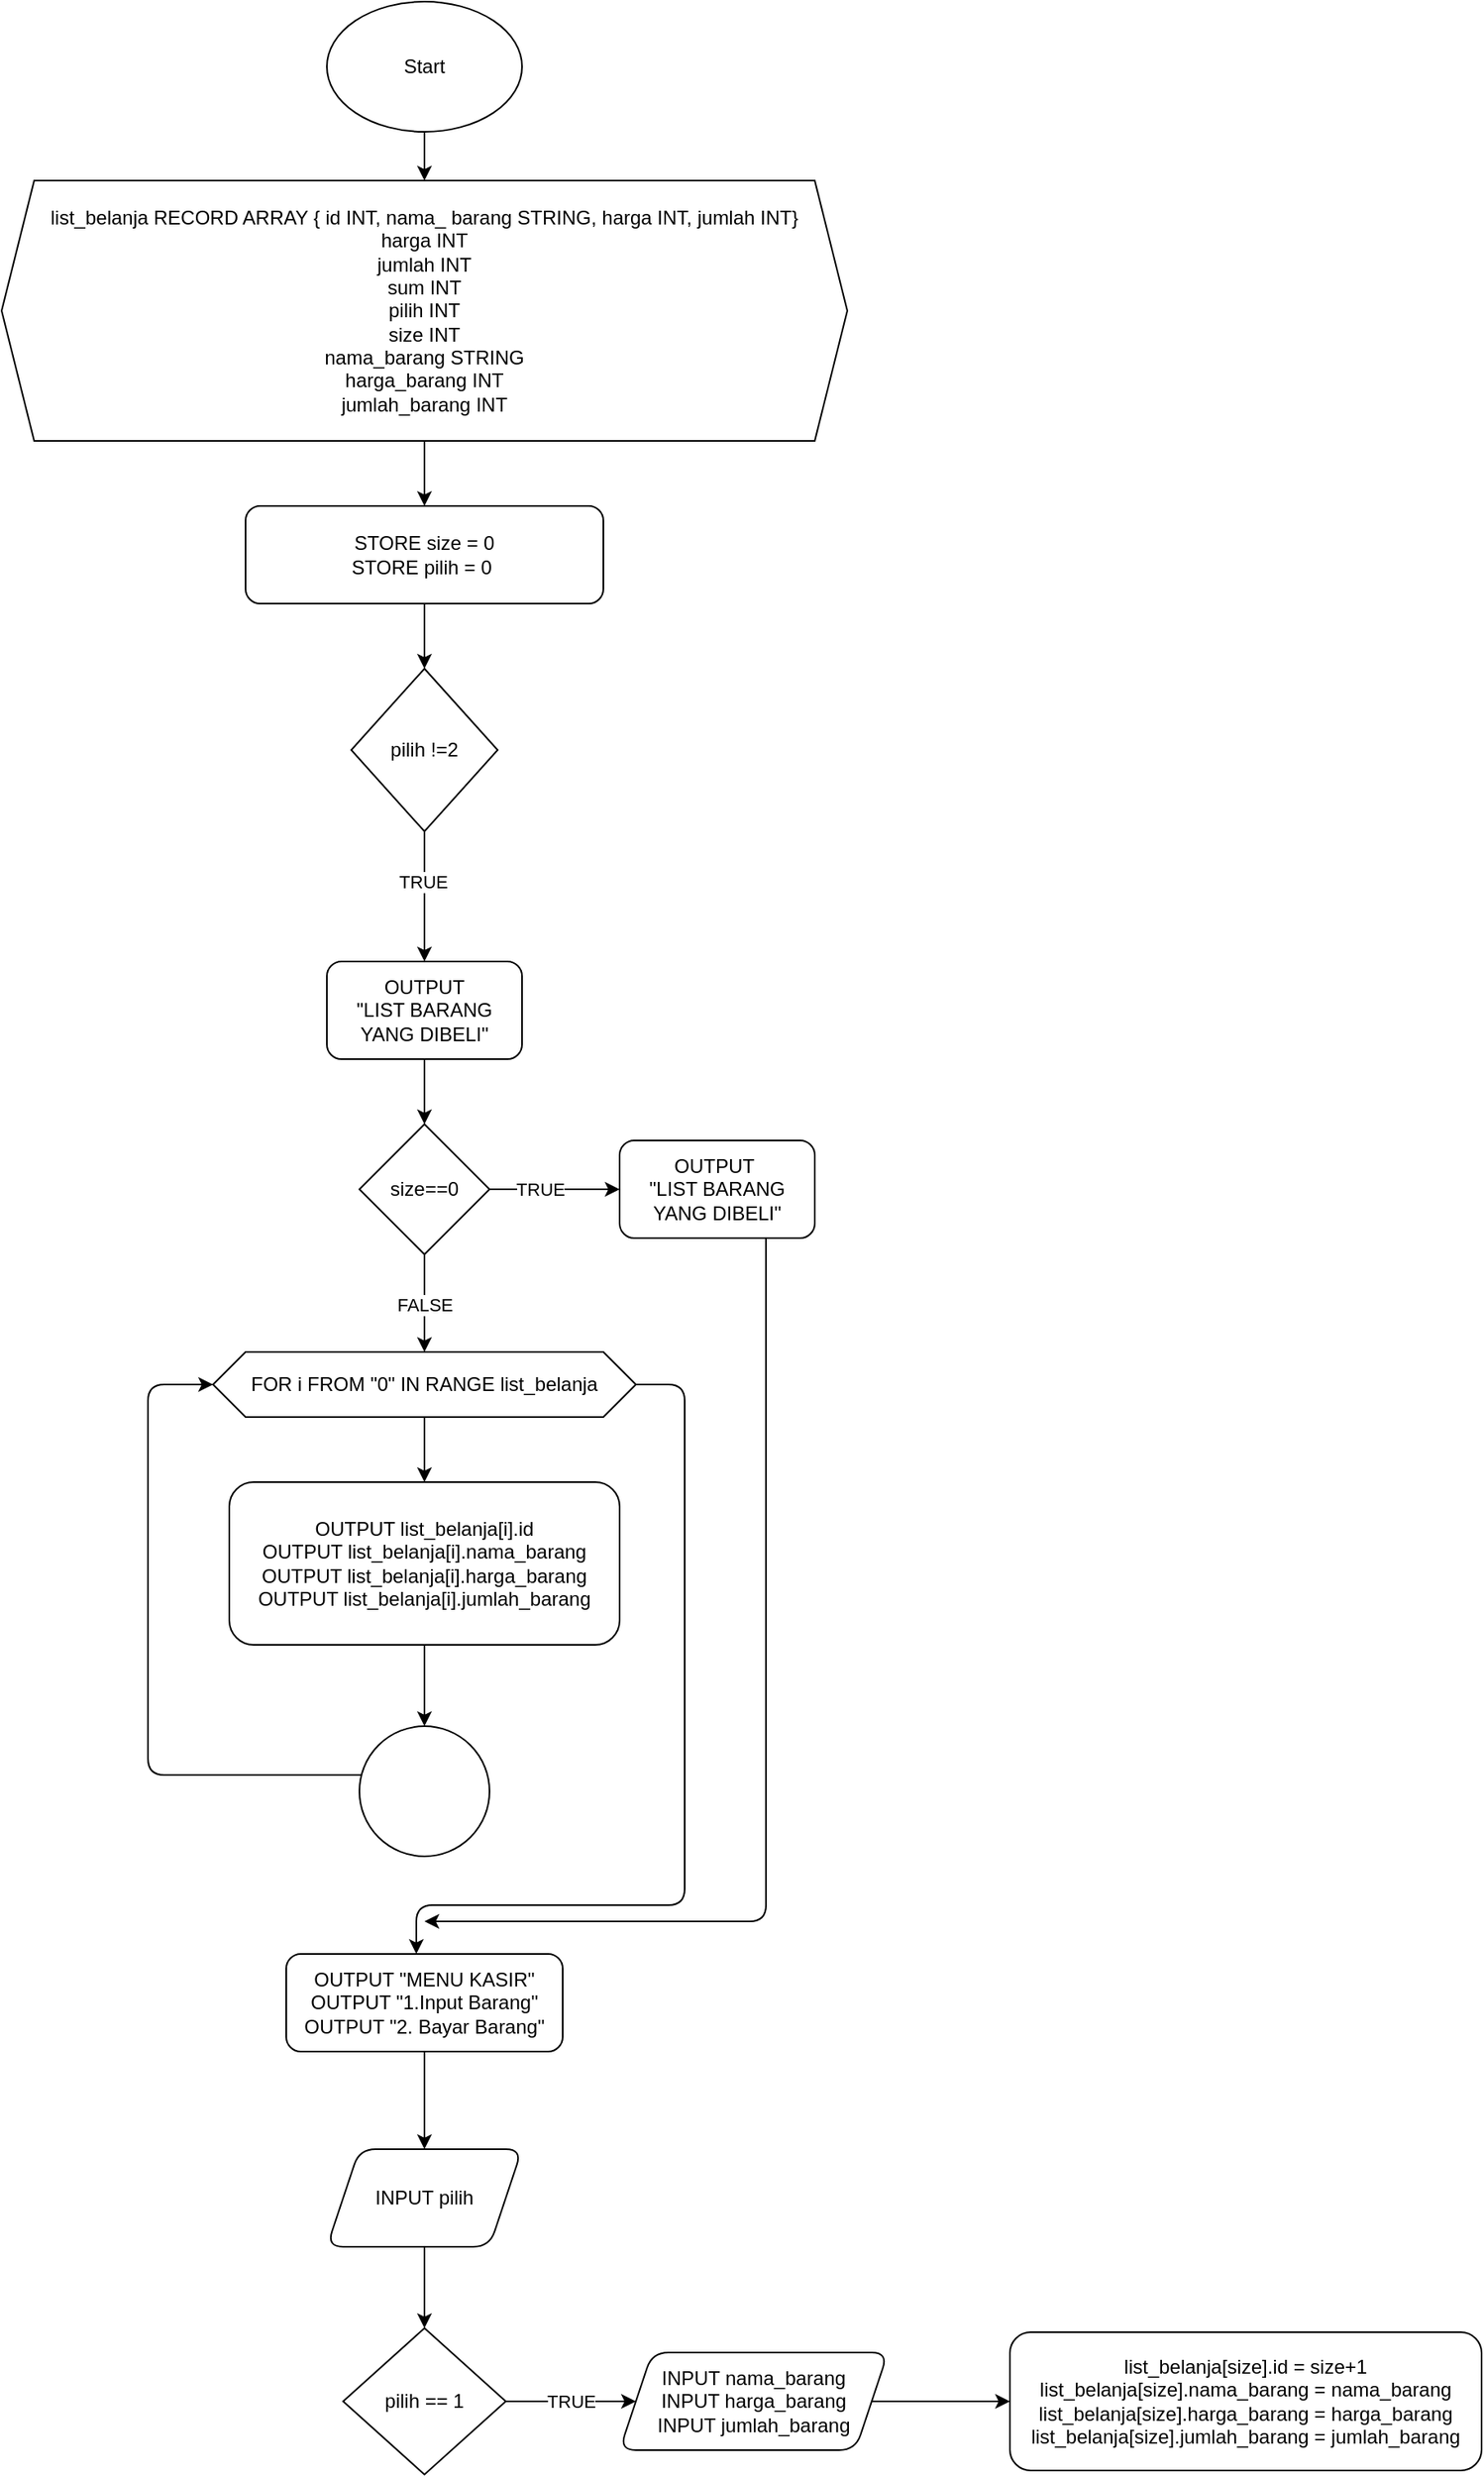 <mxfile>
    <diagram id="lXeVWc8YDZm5grh5temW" name="Page-1">
        <mxGraphModel dx="1561" dy="267" grid="1" gridSize="10" guides="1" tooltips="1" connect="1" arrows="1" fold="1" page="1" pageScale="1" pageWidth="850" pageHeight="1100" math="0" shadow="0">
            <root>
                <mxCell id="0"/>
                <mxCell id="1" parent="0"/>
                <mxCell id="4" value="" style="edgeStyle=none;html=1;" edge="1" parent="1" source="2" target="3">
                    <mxGeometry relative="1" as="geometry"/>
                </mxCell>
                <mxCell id="2" value="Start" style="ellipse;whiteSpace=wrap;html=1;" vertex="1" parent="1">
                    <mxGeometry x="110" y="10" width="120" height="80" as="geometry"/>
                </mxCell>
                <mxCell id="6" value="" style="edgeStyle=none;html=1;" edge="1" parent="1" source="3" target="5">
                    <mxGeometry relative="1" as="geometry"/>
                </mxCell>
                <mxCell id="3" value="list_belanja RECORD ARRAY { id INT, nama_ barang STRING, harga INT, jumlah INT}&lt;br&gt;harga INT&lt;br&gt;jumlah INT&lt;br&gt;sum INT&lt;br&gt;pilih INT&lt;br&gt;size INT&lt;br&gt;nama_barang STRING&lt;br&gt;harga_barang INT&lt;br&gt;jumlah_barang INT&lt;br&gt;" style="shape=hexagon;perimeter=hexagonPerimeter2;whiteSpace=wrap;html=1;fixedSize=1;fillColor=none;" vertex="1" parent="1">
                    <mxGeometry x="-90" y="120" width="520" height="160" as="geometry"/>
                </mxCell>
                <mxCell id="8" value="" style="edgeStyle=none;html=1;" edge="1" parent="1" source="5">
                    <mxGeometry relative="1" as="geometry">
                        <mxPoint x="170" y="420" as="targetPoint"/>
                    </mxGeometry>
                </mxCell>
                <mxCell id="5" value="STORE size = 0&lt;br&gt;STORE pilih = 0&amp;nbsp;" style="rounded=1;whiteSpace=wrap;html=1;fillColor=none;" vertex="1" parent="1">
                    <mxGeometry x="60" y="320" width="220" height="60" as="geometry"/>
                </mxCell>
                <mxCell id="11" value="" style="edgeStyle=none;html=1;" edge="1" parent="1" source="9" target="10">
                    <mxGeometry relative="1" as="geometry"/>
                </mxCell>
                <mxCell id="12" value="TRUE" style="edgeLabel;html=1;align=center;verticalAlign=middle;resizable=0;points=[];" vertex="1" connectable="0" parent="11">
                    <mxGeometry x="-0.237" y="-1" relative="1" as="geometry">
                        <mxPoint as="offset"/>
                    </mxGeometry>
                </mxCell>
                <mxCell id="9" value="pilih !=2" style="rhombus;whiteSpace=wrap;html=1;fillColor=none;" vertex="1" parent="1">
                    <mxGeometry x="125" y="420" width="90" height="100" as="geometry"/>
                </mxCell>
                <mxCell id="14" value="" style="edgeStyle=none;html=1;" edge="1" parent="1" source="10" target="13">
                    <mxGeometry relative="1" as="geometry"/>
                </mxCell>
                <mxCell id="10" value="OUTPUT&lt;br&gt;&quot;LIST BARANG YANG DIBELI&quot;" style="rounded=1;whiteSpace=wrap;html=1;fillColor=none;" vertex="1" parent="1">
                    <mxGeometry x="110" y="600" width="120" height="60" as="geometry"/>
                </mxCell>
                <mxCell id="18" value="" style="edgeStyle=none;html=1;" edge="1" parent="1" source="13" target="17">
                    <mxGeometry relative="1" as="geometry"/>
                </mxCell>
                <mxCell id="19" value="TRUE" style="edgeLabel;html=1;align=center;verticalAlign=middle;resizable=0;points=[];" vertex="1" connectable="0" parent="18">
                    <mxGeometry x="-0.247" y="-1" relative="1" as="geometry">
                        <mxPoint x="1" y="-1" as="offset"/>
                    </mxGeometry>
                </mxCell>
                <mxCell id="21" value="" style="edgeStyle=none;html=1;" edge="1" parent="1" source="13" target="20">
                    <mxGeometry relative="1" as="geometry"/>
                </mxCell>
                <mxCell id="22" value="FALSE" style="edgeLabel;html=1;align=center;verticalAlign=middle;resizable=0;points=[];" vertex="1" connectable="0" parent="21">
                    <mxGeometry x="-0.425" relative="1" as="geometry">
                        <mxPoint y="13" as="offset"/>
                    </mxGeometry>
                </mxCell>
                <mxCell id="13" value="size==0" style="rhombus;whiteSpace=wrap;html=1;fillColor=none;" vertex="1" parent="1">
                    <mxGeometry x="130" y="700" width="80" height="80" as="geometry"/>
                </mxCell>
                <mxCell id="32" style="html=1;edgeStyle=orthogonalEdgeStyle;" edge="1" parent="1" source="17">
                    <mxGeometry relative="1" as="geometry">
                        <mxPoint x="170" y="1190" as="targetPoint"/>
                        <Array as="points">
                            <mxPoint x="380" y="1190"/>
                        </Array>
                    </mxGeometry>
                </mxCell>
                <mxCell id="17" value="OUTPUT&amp;nbsp;&lt;br&gt;&quot;LIST BARANG YANG DIBELI&quot;" style="rounded=1;whiteSpace=wrap;html=1;fillColor=none;" vertex="1" parent="1">
                    <mxGeometry x="290" y="710" width="120" height="60" as="geometry"/>
                </mxCell>
                <mxCell id="24" value="" style="edgeStyle=none;html=1;" edge="1" parent="1" source="20" target="23">
                    <mxGeometry relative="1" as="geometry"/>
                </mxCell>
                <mxCell id="31" style="edgeStyle=orthogonalEdgeStyle;html=1;" edge="1" parent="1" source="20" target="29">
                    <mxGeometry relative="1" as="geometry">
                        <Array as="points">
                            <mxPoint x="330" y="860"/>
                            <mxPoint x="330" y="1180"/>
                            <mxPoint x="165" y="1180"/>
                        </Array>
                    </mxGeometry>
                </mxCell>
                <mxCell id="20" value="FOR i FROM &quot;0&quot; IN RANGE list_belanja" style="shape=hexagon;perimeter=hexagonPerimeter2;whiteSpace=wrap;html=1;fixedSize=1;fillColor=none;strokeWidth=1;perimeterSpacing=0;" vertex="1" parent="1">
                    <mxGeometry x="40" y="840" width="260" height="40" as="geometry"/>
                </mxCell>
                <mxCell id="26" value="" style="edgeStyle=none;html=1;" edge="1" parent="1" source="23" target="25">
                    <mxGeometry relative="1" as="geometry"/>
                </mxCell>
                <mxCell id="23" value="OUTPUT list_belanja[i].id&lt;br&gt;OUTPUT list_belanja[i].nama_barang&lt;br&gt;OUTPUT list_belanja[i].harga_barang&lt;br&gt;OUTPUT list_belanja[i].jumlah_barang" style="rounded=1;whiteSpace=wrap;html=1;fillColor=none;strokeWidth=1;" vertex="1" parent="1">
                    <mxGeometry x="50" y="920" width="240" height="100" as="geometry"/>
                </mxCell>
                <mxCell id="27" style="edgeStyle=orthogonalEdgeStyle;html=1;entryX=0;entryY=0.5;entryDx=0;entryDy=0;" edge="1" parent="1" source="25" target="20">
                    <mxGeometry relative="1" as="geometry">
                        <Array as="points">
                            <mxPoint y="1100"/>
                            <mxPoint y="860"/>
                        </Array>
                    </mxGeometry>
                </mxCell>
                <mxCell id="25" value="" style="ellipse;whiteSpace=wrap;html=1;aspect=fixed;strokeWidth=1;fillColor=none;" vertex="1" parent="1">
                    <mxGeometry x="130" y="1070" width="80" height="80" as="geometry"/>
                </mxCell>
                <mxCell id="34" value="" style="edgeStyle=orthogonalEdgeStyle;html=1;" edge="1" parent="1" source="29" target="33">
                    <mxGeometry relative="1" as="geometry"/>
                </mxCell>
                <mxCell id="29" value="OUTPUT &quot;MENU KASIR&quot;&lt;br&gt;OUTPUT &quot;1.Input Barang&quot;&lt;br&gt;OUTPUT &quot;2. Bayar Barang&quot;" style="rounded=1;whiteSpace=wrap;html=1;strokeWidth=1;fillColor=none;" vertex="1" parent="1">
                    <mxGeometry x="85" y="1210" width="170" height="60" as="geometry"/>
                </mxCell>
                <mxCell id="36" value="" style="edgeStyle=orthogonalEdgeStyle;html=1;" edge="1" parent="1" source="33" target="35">
                    <mxGeometry relative="1" as="geometry"/>
                </mxCell>
                <mxCell id="33" value="INPUT pilih" style="shape=parallelogram;perimeter=parallelogramPerimeter;whiteSpace=wrap;html=1;fixedSize=1;fillColor=none;rounded=1;strokeWidth=1;" vertex="1" parent="1">
                    <mxGeometry x="110" y="1330" width="120" height="60" as="geometry"/>
                </mxCell>
                <mxCell id="38" value="TRUE" style="edgeStyle=orthogonalEdgeStyle;html=1;entryX=0;entryY=0.5;entryDx=0;entryDy=0;" edge="1" parent="1" source="35" target="40">
                    <mxGeometry relative="1" as="geometry">
                        <mxPoint x="265" y="1485" as="targetPoint"/>
                    </mxGeometry>
                </mxCell>
                <mxCell id="35" value="pilih == 1" style="rhombus;whiteSpace=wrap;html=1;strokeWidth=1;fillColor=none;" vertex="1" parent="1">
                    <mxGeometry x="120" y="1440" width="100" height="90" as="geometry"/>
                </mxCell>
                <mxCell id="42" value="" style="edgeStyle=orthogonalEdgeStyle;html=1;" edge="1" parent="1" source="40" target="41">
                    <mxGeometry relative="1" as="geometry"/>
                </mxCell>
                <mxCell id="40" value="INPUT nama_barang&lt;br&gt;INPUT harga_barang&lt;br&gt;INPUT jumlah_barang" style="shape=parallelogram;perimeter=parallelogramPerimeter;whiteSpace=wrap;html=1;fixedSize=1;fillColor=none;rounded=1;strokeWidth=1;" vertex="1" parent="1">
                    <mxGeometry x="290" y="1455" width="165" height="60" as="geometry"/>
                </mxCell>
                <mxCell id="41" value="list_belanja[size].id = size+1&lt;br&gt;list_belanja[size].nama_barang = nama_barang&lt;br&gt;list_belanja[size].harga_barang = harga_barang&lt;br&gt;list_belanja[size].jumlah_barang = jumlah_barang" style="rounded=1;whiteSpace=wrap;html=1;fillColor=none;strokeWidth=1;" vertex="1" parent="1">
                    <mxGeometry x="530" y="1442.5" width="290" height="85" as="geometry"/>
                </mxCell>
            </root>
        </mxGraphModel>
    </diagram>
</mxfile>